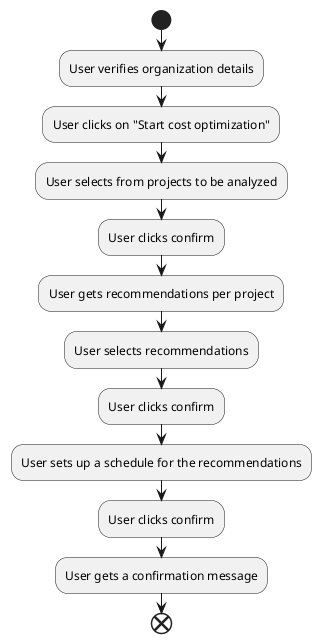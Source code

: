 @startuml activity

start
:User verifies organization details;
:User clicks on "Start cost optimization";
:User selects from projects to be analyzed;
:User clicks confirm;
:User gets recommendations per project;
:User selects recommendations;
:User clicks confirm;
:User sets up a schedule for the recommendations;
:User clicks confirm;
:User gets a confirmation message;



end

@enduml
